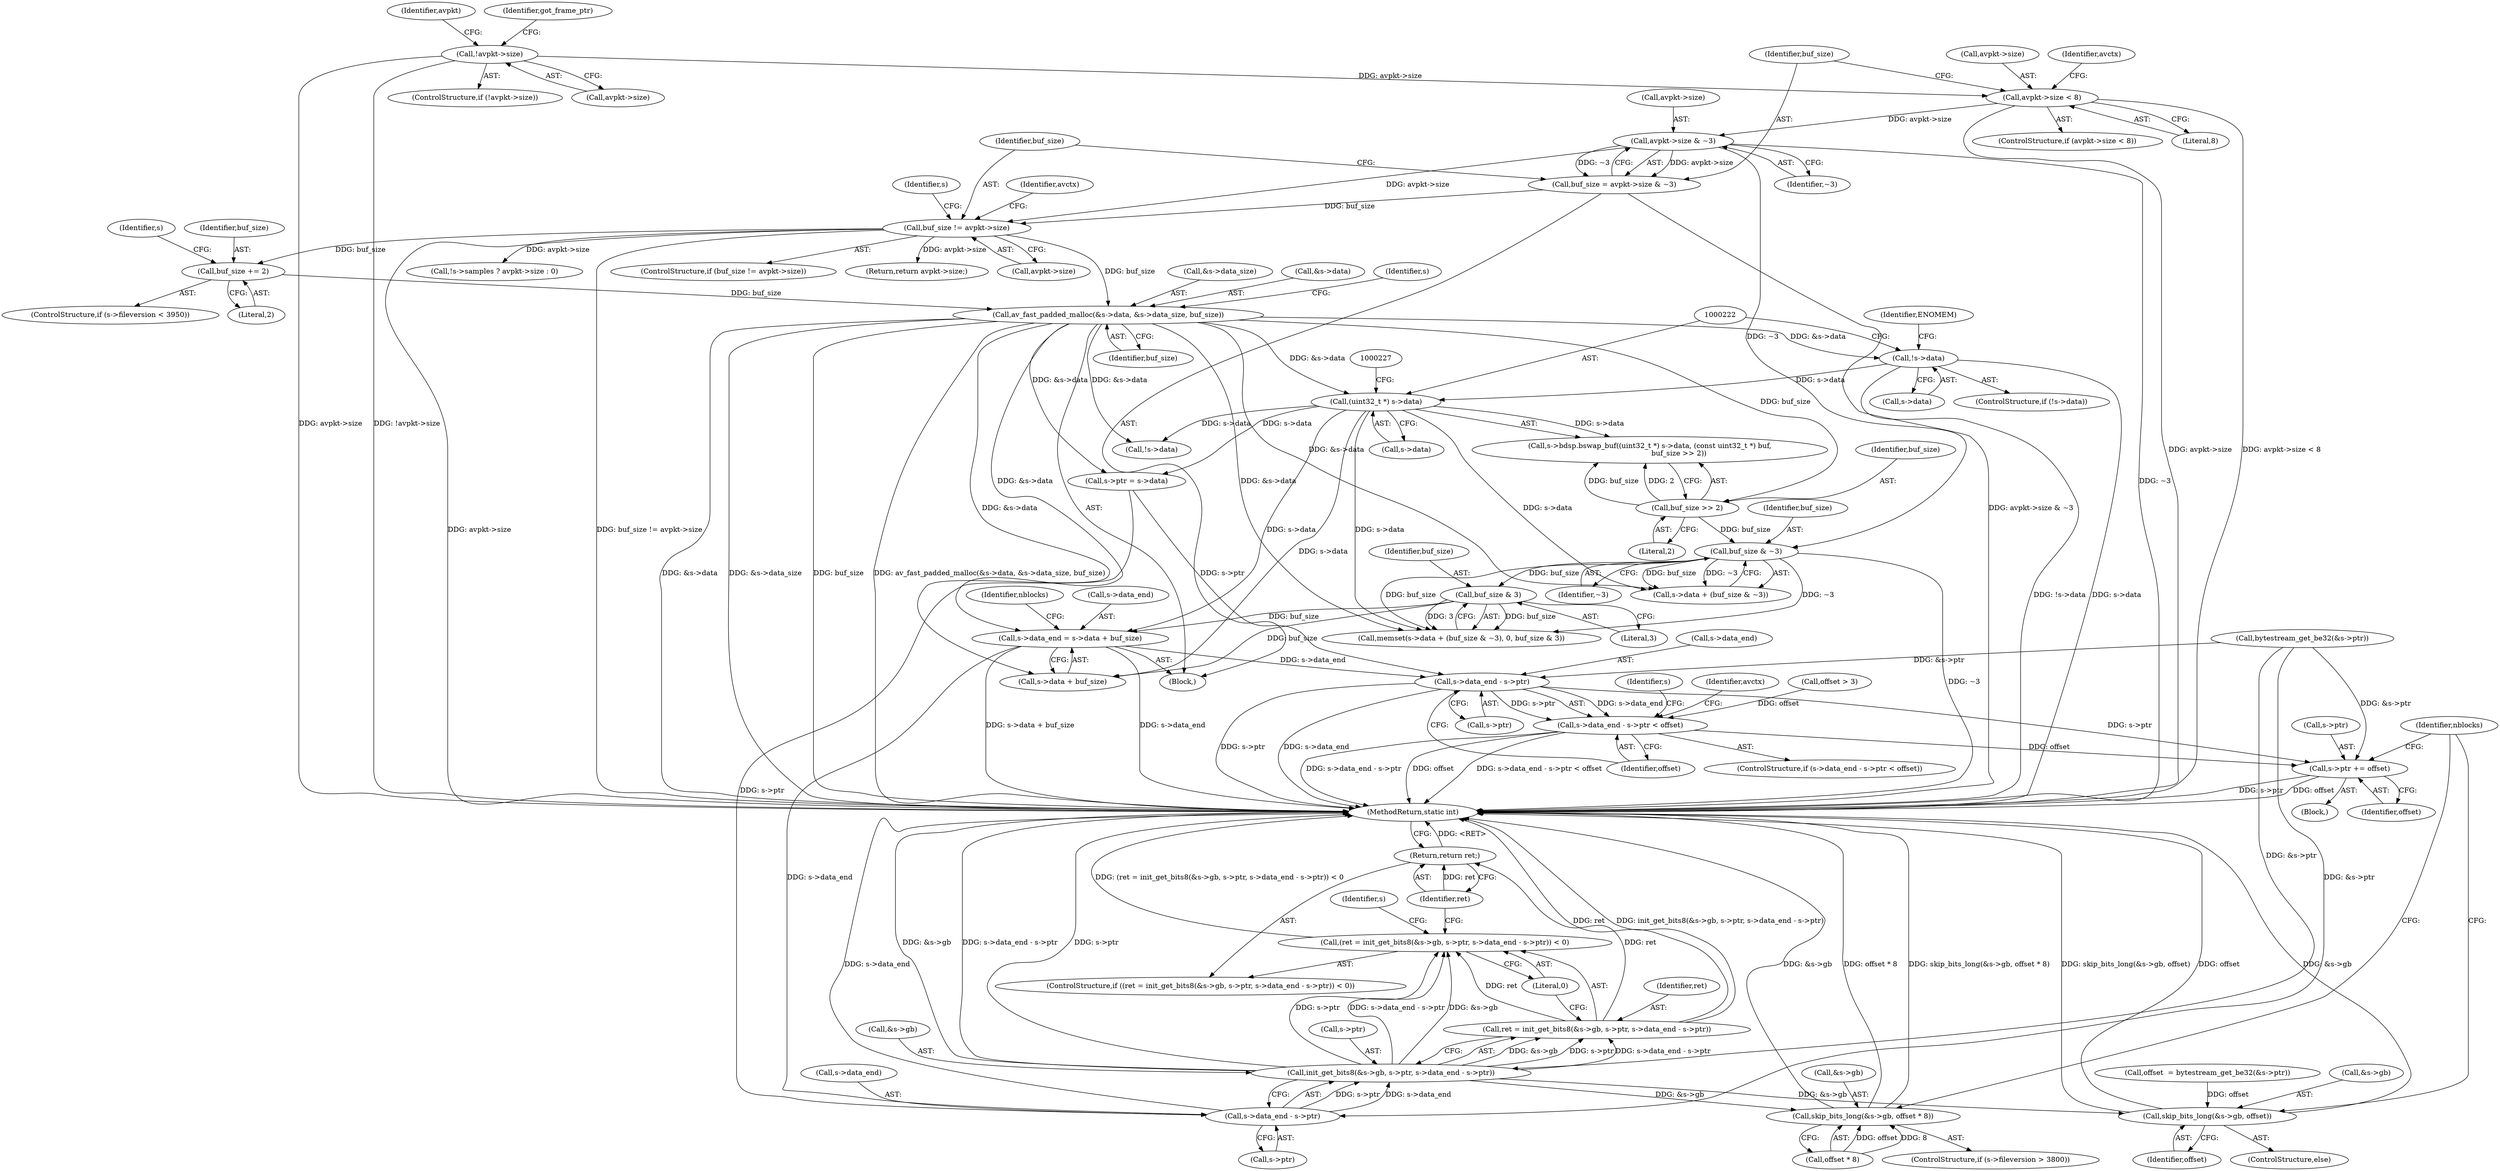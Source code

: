 digraph "0_FFmpeg_ba4beaf6149f7241c8bd85fe853318c2f6837ad0@integer" {
"1000251" [label="(Call,s->data_end = s->data + buf_size)"];
"1000202" [label="(Call,av_fast_padded_malloc(&s->data, &s->data_size, buf_size))"];
"1000199" [label="(Call,buf_size += 2)"];
"1000183" [label="(Call,buf_size != avpkt->size)"];
"1000175" [label="(Call,buf_size = avpkt->size & ~3)"];
"1000177" [label="(Call,avpkt->size & ~3)"];
"1000163" [label="(Call,avpkt->size < 8)"];
"1000151" [label="(Call,!avpkt->size)"];
"1000221" [label="(Call,(uint32_t *) s->data)"];
"1000213" [label="(Call,!s->data)"];
"1000241" [label="(Call,buf_size & 3)"];
"1000237" [label="(Call,buf_size & ~3)"];
"1000229" [label="(Call,buf_size >> 2)"];
"1000299" [label="(Call,s->data_end - s->ptr)"];
"1000298" [label="(Call,s->data_end - s->ptr < offset)"];
"1000314" [label="(Call,s->ptr += offset)"];
"1000333" [label="(Call,s->data_end - s->ptr)"];
"1000325" [label="(Call,init_get_bits8(&s->gb, s->ptr, s->data_end - s->ptr))"];
"1000322" [label="(Call,(ret = init_get_bits8(&s->gb, s->ptr, s->data_end - s->ptr)) < 0)"];
"1000323" [label="(Call,ret = init_get_bits8(&s->gb, s->ptr, s->data_end - s->ptr))"];
"1000341" [label="(Return,return ret;)"];
"1000349" [label="(Call,skip_bits_long(&s->gb, offset * 8))"];
"1000358" [label="(Call,skip_bits_long(&s->gb, offset))"];
"1000303" [label="(Call,s->ptr)"];
"1000219" [label="(Identifier,ENOMEM)"];
"1000710" [label="(Call,!s->samples ? avpkt->size : 0)"];
"1000202" [label="(Call,av_fast_padded_malloc(&s->data, &s->data_size, buf_size))"];
"1000261" [label="(Identifier,nblocks)"];
"1000200" [label="(Identifier,buf_size)"];
"1000350" [label="(Call,&s->gb)"];
"1000267" [label="(Call,offset  = bytestream_get_be32(&s->ptr))"];
"1000164" [label="(Call,avpkt->size)"];
"1000354" [label="(Call,offset * 8)"];
"1000324" [label="(Identifier,ret)"];
"1000315" [label="(Call,s->ptr)"];
"1000231" [label="(Literal,2)"];
"1000214" [label="(Call,s->data)"];
"1000220" [label="(Call,s->bdsp.bswap_buf((uint32_t *) s->data, (const uint32_t *) buf,\n                          buf_size >> 2))"];
"1000203" [label="(Call,&s->data)"];
"1000176" [label="(Identifier,buf_size)"];
"1000314" [label="(Call,s->ptr += offset)"];
"1000190" [label="(Identifier,avctx)"];
"1000349" [label="(Call,skip_bits_long(&s->gb, offset * 8))"];
"1000322" [label="(Call,(ret = init_get_bits8(&s->gb, s->ptr, s->data_end - s->ptr)) < 0)"];
"1000243" [label="(Literal,3)"];
"1000146" [label="(Block,)"];
"1000318" [label="(Identifier,offset)"];
"1000241" [label="(Call,buf_size & 3)"];
"1000342" [label="(Identifier,ret)"];
"1000252" [label="(Call,s->data_end)"];
"1000341" [label="(Return,return ret;)"];
"1000300" [label="(Call,s->data_end)"];
"1000719" [label="(MethodReturn,static int)"];
"1000346" [label="(Identifier,s)"];
"1000337" [label="(Call,s->ptr)"];
"1000152" [label="(Call,avpkt->size)"];
"1000325" [label="(Call,init_get_bits8(&s->gb, s->ptr, s->data_end - s->ptr))"];
"1000182" [label="(ControlStructure,if (buf_size != avpkt->size))"];
"1000334" [label="(Call,s->data_end)"];
"1000212" [label="(ControlStructure,if (!s->data))"];
"1000316" [label="(Identifier,s)"];
"1000165" [label="(Identifier,avpkt)"];
"1000297" [label="(ControlStructure,if (s->data_end - s->ptr < offset))"];
"1000416" [label="(Return,return avpkt->size;)"];
"1000330" [label="(Call,s->ptr)"];
"1000215" [label="(Identifier,s)"];
"1000162" [label="(ControlStructure,if (avpkt->size < 8))"];
"1000244" [label="(Call,s->ptr = s->data)"];
"1000175" [label="(Call,buf_size = avpkt->size & ~3)"];
"1000242" [label="(Identifier,buf_size)"];
"1000229" [label="(Call,buf_size >> 2)"];
"1000151" [label="(Call,!avpkt->size)"];
"1000177" [label="(Call,avpkt->size & ~3)"];
"1000343" [label="(ControlStructure,if (s->fileversion > 3800))"];
"1000205" [label="(Identifier,s)"];
"1000238" [label="(Identifier,buf_size)"];
"1000251" [label="(Call,s->data_end = s->data + buf_size)"];
"1000230" [label="(Identifier,buf_size)"];
"1000150" [label="(ControlStructure,if (!avpkt->size))"];
"1000306" [label="(Identifier,offset)"];
"1000201" [label="(Literal,2)"];
"1000196" [label="(Identifier,s)"];
"1000323" [label="(Call,ret = init_get_bits8(&s->gb, s->ptr, s->data_end - s->ptr))"];
"1000359" [label="(Call,&s->gb)"];
"1000255" [label="(Call,s->data + buf_size)"];
"1000184" [label="(Identifier,buf_size)"];
"1000167" [label="(Literal,8)"];
"1000269" [label="(Call,bytestream_get_be32(&s->ptr))"];
"1000232" [label="(Call,memset(s->data + (buf_size & ~3), 0, buf_size & 3))"];
"1000223" [label="(Call,s->data)"];
"1000158" [label="(Identifier,got_frame_ptr)"];
"1000233" [label="(Call,s->data + (buf_size & ~3))"];
"1000321" [label="(ControlStructure,if ((ret = init_get_bits8(&s->gb, s->ptr, s->data_end - s->ptr)) < 0))"];
"1000333" [label="(Call,s->data_end - s->ptr)"];
"1000199" [label="(Call,buf_size += 2)"];
"1000309" [label="(Identifier,avctx)"];
"1000326" [label="(Call,&s->gb)"];
"1000357" [label="(ControlStructure,else)"];
"1000211" [label="(Identifier,buf_size)"];
"1000367" [label="(Identifier,nblocks)"];
"1000363" [label="(Identifier,offset)"];
"1000178" [label="(Call,avpkt->size)"];
"1000298" [label="(Call,s->data_end - s->ptr < offset)"];
"1000207" [label="(Call,&s->data_size)"];
"1000299" [label="(Call,s->data_end - s->ptr)"];
"1000163" [label="(Call,avpkt->size < 8)"];
"1000280" [label="(Block,)"];
"1000170" [label="(Identifier,avctx)"];
"1000221" [label="(Call,(uint32_t *) s->data)"];
"1000340" [label="(Literal,0)"];
"1000358" [label="(Call,skip_bits_long(&s->gb, offset))"];
"1000183" [label="(Call,buf_size != avpkt->size)"];
"1000237" [label="(Call,buf_size & ~3)"];
"1000407" [label="(Call,!s->data)"];
"1000213" [label="(Call,!s->data)"];
"1000181" [label="(Identifier,~3)"];
"1000282" [label="(Call,offset > 3)"];
"1000185" [label="(Call,avpkt->size)"];
"1000193" [label="(ControlStructure,if (s->fileversion < 3950))"];
"1000239" [label="(Identifier,~3)"];
"1000251" -> "1000146"  [label="AST: "];
"1000251" -> "1000255"  [label="CFG: "];
"1000252" -> "1000251"  [label="AST: "];
"1000255" -> "1000251"  [label="AST: "];
"1000261" -> "1000251"  [label="CFG: "];
"1000251" -> "1000719"  [label="DDG: s->data + buf_size"];
"1000251" -> "1000719"  [label="DDG: s->data_end"];
"1000202" -> "1000251"  [label="DDG: &s->data"];
"1000221" -> "1000251"  [label="DDG: s->data"];
"1000241" -> "1000251"  [label="DDG: buf_size"];
"1000251" -> "1000299"  [label="DDG: s->data_end"];
"1000251" -> "1000333"  [label="DDG: s->data_end"];
"1000202" -> "1000146"  [label="AST: "];
"1000202" -> "1000211"  [label="CFG: "];
"1000203" -> "1000202"  [label="AST: "];
"1000207" -> "1000202"  [label="AST: "];
"1000211" -> "1000202"  [label="AST: "];
"1000215" -> "1000202"  [label="CFG: "];
"1000202" -> "1000719"  [label="DDG: &s->data"];
"1000202" -> "1000719"  [label="DDG: &s->data_size"];
"1000202" -> "1000719"  [label="DDG: buf_size"];
"1000202" -> "1000719"  [label="DDG: av_fast_padded_malloc(&s->data, &s->data_size, buf_size)"];
"1000199" -> "1000202"  [label="DDG: buf_size"];
"1000183" -> "1000202"  [label="DDG: buf_size"];
"1000202" -> "1000213"  [label="DDG: &s->data"];
"1000202" -> "1000221"  [label="DDG: &s->data"];
"1000202" -> "1000229"  [label="DDG: buf_size"];
"1000202" -> "1000232"  [label="DDG: &s->data"];
"1000202" -> "1000233"  [label="DDG: &s->data"];
"1000202" -> "1000244"  [label="DDG: &s->data"];
"1000202" -> "1000255"  [label="DDG: &s->data"];
"1000202" -> "1000407"  [label="DDG: &s->data"];
"1000199" -> "1000193"  [label="AST: "];
"1000199" -> "1000201"  [label="CFG: "];
"1000200" -> "1000199"  [label="AST: "];
"1000201" -> "1000199"  [label="AST: "];
"1000205" -> "1000199"  [label="CFG: "];
"1000183" -> "1000199"  [label="DDG: buf_size"];
"1000183" -> "1000182"  [label="AST: "];
"1000183" -> "1000185"  [label="CFG: "];
"1000184" -> "1000183"  [label="AST: "];
"1000185" -> "1000183"  [label="AST: "];
"1000190" -> "1000183"  [label="CFG: "];
"1000196" -> "1000183"  [label="CFG: "];
"1000183" -> "1000719"  [label="DDG: avpkt->size"];
"1000183" -> "1000719"  [label="DDG: buf_size != avpkt->size"];
"1000175" -> "1000183"  [label="DDG: buf_size"];
"1000177" -> "1000183"  [label="DDG: avpkt->size"];
"1000183" -> "1000416"  [label="DDG: avpkt->size"];
"1000183" -> "1000710"  [label="DDG: avpkt->size"];
"1000175" -> "1000146"  [label="AST: "];
"1000175" -> "1000177"  [label="CFG: "];
"1000176" -> "1000175"  [label="AST: "];
"1000177" -> "1000175"  [label="AST: "];
"1000184" -> "1000175"  [label="CFG: "];
"1000175" -> "1000719"  [label="DDG: avpkt->size & ~3"];
"1000177" -> "1000175"  [label="DDG: avpkt->size"];
"1000177" -> "1000175"  [label="DDG: ~3"];
"1000177" -> "1000181"  [label="CFG: "];
"1000178" -> "1000177"  [label="AST: "];
"1000181" -> "1000177"  [label="AST: "];
"1000177" -> "1000719"  [label="DDG: ~3"];
"1000163" -> "1000177"  [label="DDG: avpkt->size"];
"1000177" -> "1000237"  [label="DDG: ~3"];
"1000163" -> "1000162"  [label="AST: "];
"1000163" -> "1000167"  [label="CFG: "];
"1000164" -> "1000163"  [label="AST: "];
"1000167" -> "1000163"  [label="AST: "];
"1000170" -> "1000163"  [label="CFG: "];
"1000176" -> "1000163"  [label="CFG: "];
"1000163" -> "1000719"  [label="DDG: avpkt->size"];
"1000163" -> "1000719"  [label="DDG: avpkt->size < 8"];
"1000151" -> "1000163"  [label="DDG: avpkt->size"];
"1000151" -> "1000150"  [label="AST: "];
"1000151" -> "1000152"  [label="CFG: "];
"1000152" -> "1000151"  [label="AST: "];
"1000158" -> "1000151"  [label="CFG: "];
"1000165" -> "1000151"  [label="CFG: "];
"1000151" -> "1000719"  [label="DDG: !avpkt->size"];
"1000151" -> "1000719"  [label="DDG: avpkt->size"];
"1000221" -> "1000220"  [label="AST: "];
"1000221" -> "1000223"  [label="CFG: "];
"1000222" -> "1000221"  [label="AST: "];
"1000223" -> "1000221"  [label="AST: "];
"1000227" -> "1000221"  [label="CFG: "];
"1000221" -> "1000220"  [label="DDG: s->data"];
"1000213" -> "1000221"  [label="DDG: s->data"];
"1000221" -> "1000232"  [label="DDG: s->data"];
"1000221" -> "1000233"  [label="DDG: s->data"];
"1000221" -> "1000244"  [label="DDG: s->data"];
"1000221" -> "1000255"  [label="DDG: s->data"];
"1000221" -> "1000407"  [label="DDG: s->data"];
"1000213" -> "1000212"  [label="AST: "];
"1000213" -> "1000214"  [label="CFG: "];
"1000214" -> "1000213"  [label="AST: "];
"1000219" -> "1000213"  [label="CFG: "];
"1000222" -> "1000213"  [label="CFG: "];
"1000213" -> "1000719"  [label="DDG: s->data"];
"1000213" -> "1000719"  [label="DDG: !s->data"];
"1000241" -> "1000232"  [label="AST: "];
"1000241" -> "1000243"  [label="CFG: "];
"1000242" -> "1000241"  [label="AST: "];
"1000243" -> "1000241"  [label="AST: "];
"1000232" -> "1000241"  [label="CFG: "];
"1000241" -> "1000232"  [label="DDG: buf_size"];
"1000241" -> "1000232"  [label="DDG: 3"];
"1000237" -> "1000241"  [label="DDG: buf_size"];
"1000241" -> "1000255"  [label="DDG: buf_size"];
"1000237" -> "1000233"  [label="AST: "];
"1000237" -> "1000239"  [label="CFG: "];
"1000238" -> "1000237"  [label="AST: "];
"1000239" -> "1000237"  [label="AST: "];
"1000233" -> "1000237"  [label="CFG: "];
"1000237" -> "1000719"  [label="DDG: ~3"];
"1000237" -> "1000232"  [label="DDG: buf_size"];
"1000237" -> "1000232"  [label="DDG: ~3"];
"1000237" -> "1000233"  [label="DDG: buf_size"];
"1000237" -> "1000233"  [label="DDG: ~3"];
"1000229" -> "1000237"  [label="DDG: buf_size"];
"1000229" -> "1000220"  [label="AST: "];
"1000229" -> "1000231"  [label="CFG: "];
"1000230" -> "1000229"  [label="AST: "];
"1000231" -> "1000229"  [label="AST: "];
"1000220" -> "1000229"  [label="CFG: "];
"1000229" -> "1000220"  [label="DDG: buf_size"];
"1000229" -> "1000220"  [label="DDG: 2"];
"1000299" -> "1000298"  [label="AST: "];
"1000299" -> "1000303"  [label="CFG: "];
"1000300" -> "1000299"  [label="AST: "];
"1000303" -> "1000299"  [label="AST: "];
"1000306" -> "1000299"  [label="CFG: "];
"1000299" -> "1000719"  [label="DDG: s->ptr"];
"1000299" -> "1000719"  [label="DDG: s->data_end"];
"1000299" -> "1000298"  [label="DDG: s->data_end"];
"1000299" -> "1000298"  [label="DDG: s->ptr"];
"1000269" -> "1000299"  [label="DDG: &s->ptr"];
"1000244" -> "1000299"  [label="DDG: s->ptr"];
"1000299" -> "1000314"  [label="DDG: s->ptr"];
"1000298" -> "1000297"  [label="AST: "];
"1000298" -> "1000306"  [label="CFG: "];
"1000306" -> "1000298"  [label="AST: "];
"1000309" -> "1000298"  [label="CFG: "];
"1000316" -> "1000298"  [label="CFG: "];
"1000298" -> "1000719"  [label="DDG: s->data_end - s->ptr < offset"];
"1000298" -> "1000719"  [label="DDG: s->data_end - s->ptr"];
"1000298" -> "1000719"  [label="DDG: offset"];
"1000282" -> "1000298"  [label="DDG: offset"];
"1000298" -> "1000314"  [label="DDG: offset"];
"1000314" -> "1000280"  [label="AST: "];
"1000314" -> "1000318"  [label="CFG: "];
"1000315" -> "1000314"  [label="AST: "];
"1000318" -> "1000314"  [label="AST: "];
"1000367" -> "1000314"  [label="CFG: "];
"1000314" -> "1000719"  [label="DDG: s->ptr"];
"1000314" -> "1000719"  [label="DDG: offset"];
"1000269" -> "1000314"  [label="DDG: &s->ptr"];
"1000333" -> "1000325"  [label="AST: "];
"1000333" -> "1000337"  [label="CFG: "];
"1000334" -> "1000333"  [label="AST: "];
"1000337" -> "1000333"  [label="AST: "];
"1000325" -> "1000333"  [label="CFG: "];
"1000333" -> "1000719"  [label="DDG: s->data_end"];
"1000333" -> "1000325"  [label="DDG: s->ptr"];
"1000333" -> "1000325"  [label="DDG: s->data_end"];
"1000269" -> "1000333"  [label="DDG: &s->ptr"];
"1000244" -> "1000333"  [label="DDG: s->ptr"];
"1000325" -> "1000323"  [label="AST: "];
"1000326" -> "1000325"  [label="AST: "];
"1000330" -> "1000325"  [label="AST: "];
"1000323" -> "1000325"  [label="CFG: "];
"1000325" -> "1000719"  [label="DDG: &s->gb"];
"1000325" -> "1000719"  [label="DDG: s->data_end - s->ptr"];
"1000325" -> "1000719"  [label="DDG: s->ptr"];
"1000325" -> "1000322"  [label="DDG: &s->gb"];
"1000325" -> "1000322"  [label="DDG: s->ptr"];
"1000325" -> "1000322"  [label="DDG: s->data_end - s->ptr"];
"1000325" -> "1000323"  [label="DDG: &s->gb"];
"1000325" -> "1000323"  [label="DDG: s->ptr"];
"1000325" -> "1000323"  [label="DDG: s->data_end - s->ptr"];
"1000269" -> "1000325"  [label="DDG: &s->ptr"];
"1000325" -> "1000349"  [label="DDG: &s->gb"];
"1000325" -> "1000358"  [label="DDG: &s->gb"];
"1000322" -> "1000321"  [label="AST: "];
"1000322" -> "1000340"  [label="CFG: "];
"1000323" -> "1000322"  [label="AST: "];
"1000340" -> "1000322"  [label="AST: "];
"1000342" -> "1000322"  [label="CFG: "];
"1000346" -> "1000322"  [label="CFG: "];
"1000322" -> "1000719"  [label="DDG: (ret = init_get_bits8(&s->gb, s->ptr, s->data_end - s->ptr)) < 0"];
"1000323" -> "1000322"  [label="DDG: ret"];
"1000324" -> "1000323"  [label="AST: "];
"1000340" -> "1000323"  [label="CFG: "];
"1000323" -> "1000719"  [label="DDG: ret"];
"1000323" -> "1000719"  [label="DDG: init_get_bits8(&s->gb, s->ptr, s->data_end - s->ptr)"];
"1000323" -> "1000341"  [label="DDG: ret"];
"1000341" -> "1000321"  [label="AST: "];
"1000341" -> "1000342"  [label="CFG: "];
"1000342" -> "1000341"  [label="AST: "];
"1000719" -> "1000341"  [label="CFG: "];
"1000341" -> "1000719"  [label="DDG: <RET>"];
"1000342" -> "1000341"  [label="DDG: ret"];
"1000349" -> "1000343"  [label="AST: "];
"1000349" -> "1000354"  [label="CFG: "];
"1000350" -> "1000349"  [label="AST: "];
"1000354" -> "1000349"  [label="AST: "];
"1000367" -> "1000349"  [label="CFG: "];
"1000349" -> "1000719"  [label="DDG: skip_bits_long(&s->gb, offset * 8)"];
"1000349" -> "1000719"  [label="DDG: &s->gb"];
"1000349" -> "1000719"  [label="DDG: offset * 8"];
"1000354" -> "1000349"  [label="DDG: offset"];
"1000354" -> "1000349"  [label="DDG: 8"];
"1000358" -> "1000357"  [label="AST: "];
"1000358" -> "1000363"  [label="CFG: "];
"1000359" -> "1000358"  [label="AST: "];
"1000363" -> "1000358"  [label="AST: "];
"1000367" -> "1000358"  [label="CFG: "];
"1000358" -> "1000719"  [label="DDG: skip_bits_long(&s->gb, offset)"];
"1000358" -> "1000719"  [label="DDG: offset"];
"1000358" -> "1000719"  [label="DDG: &s->gb"];
"1000267" -> "1000358"  [label="DDG: offset"];
}
